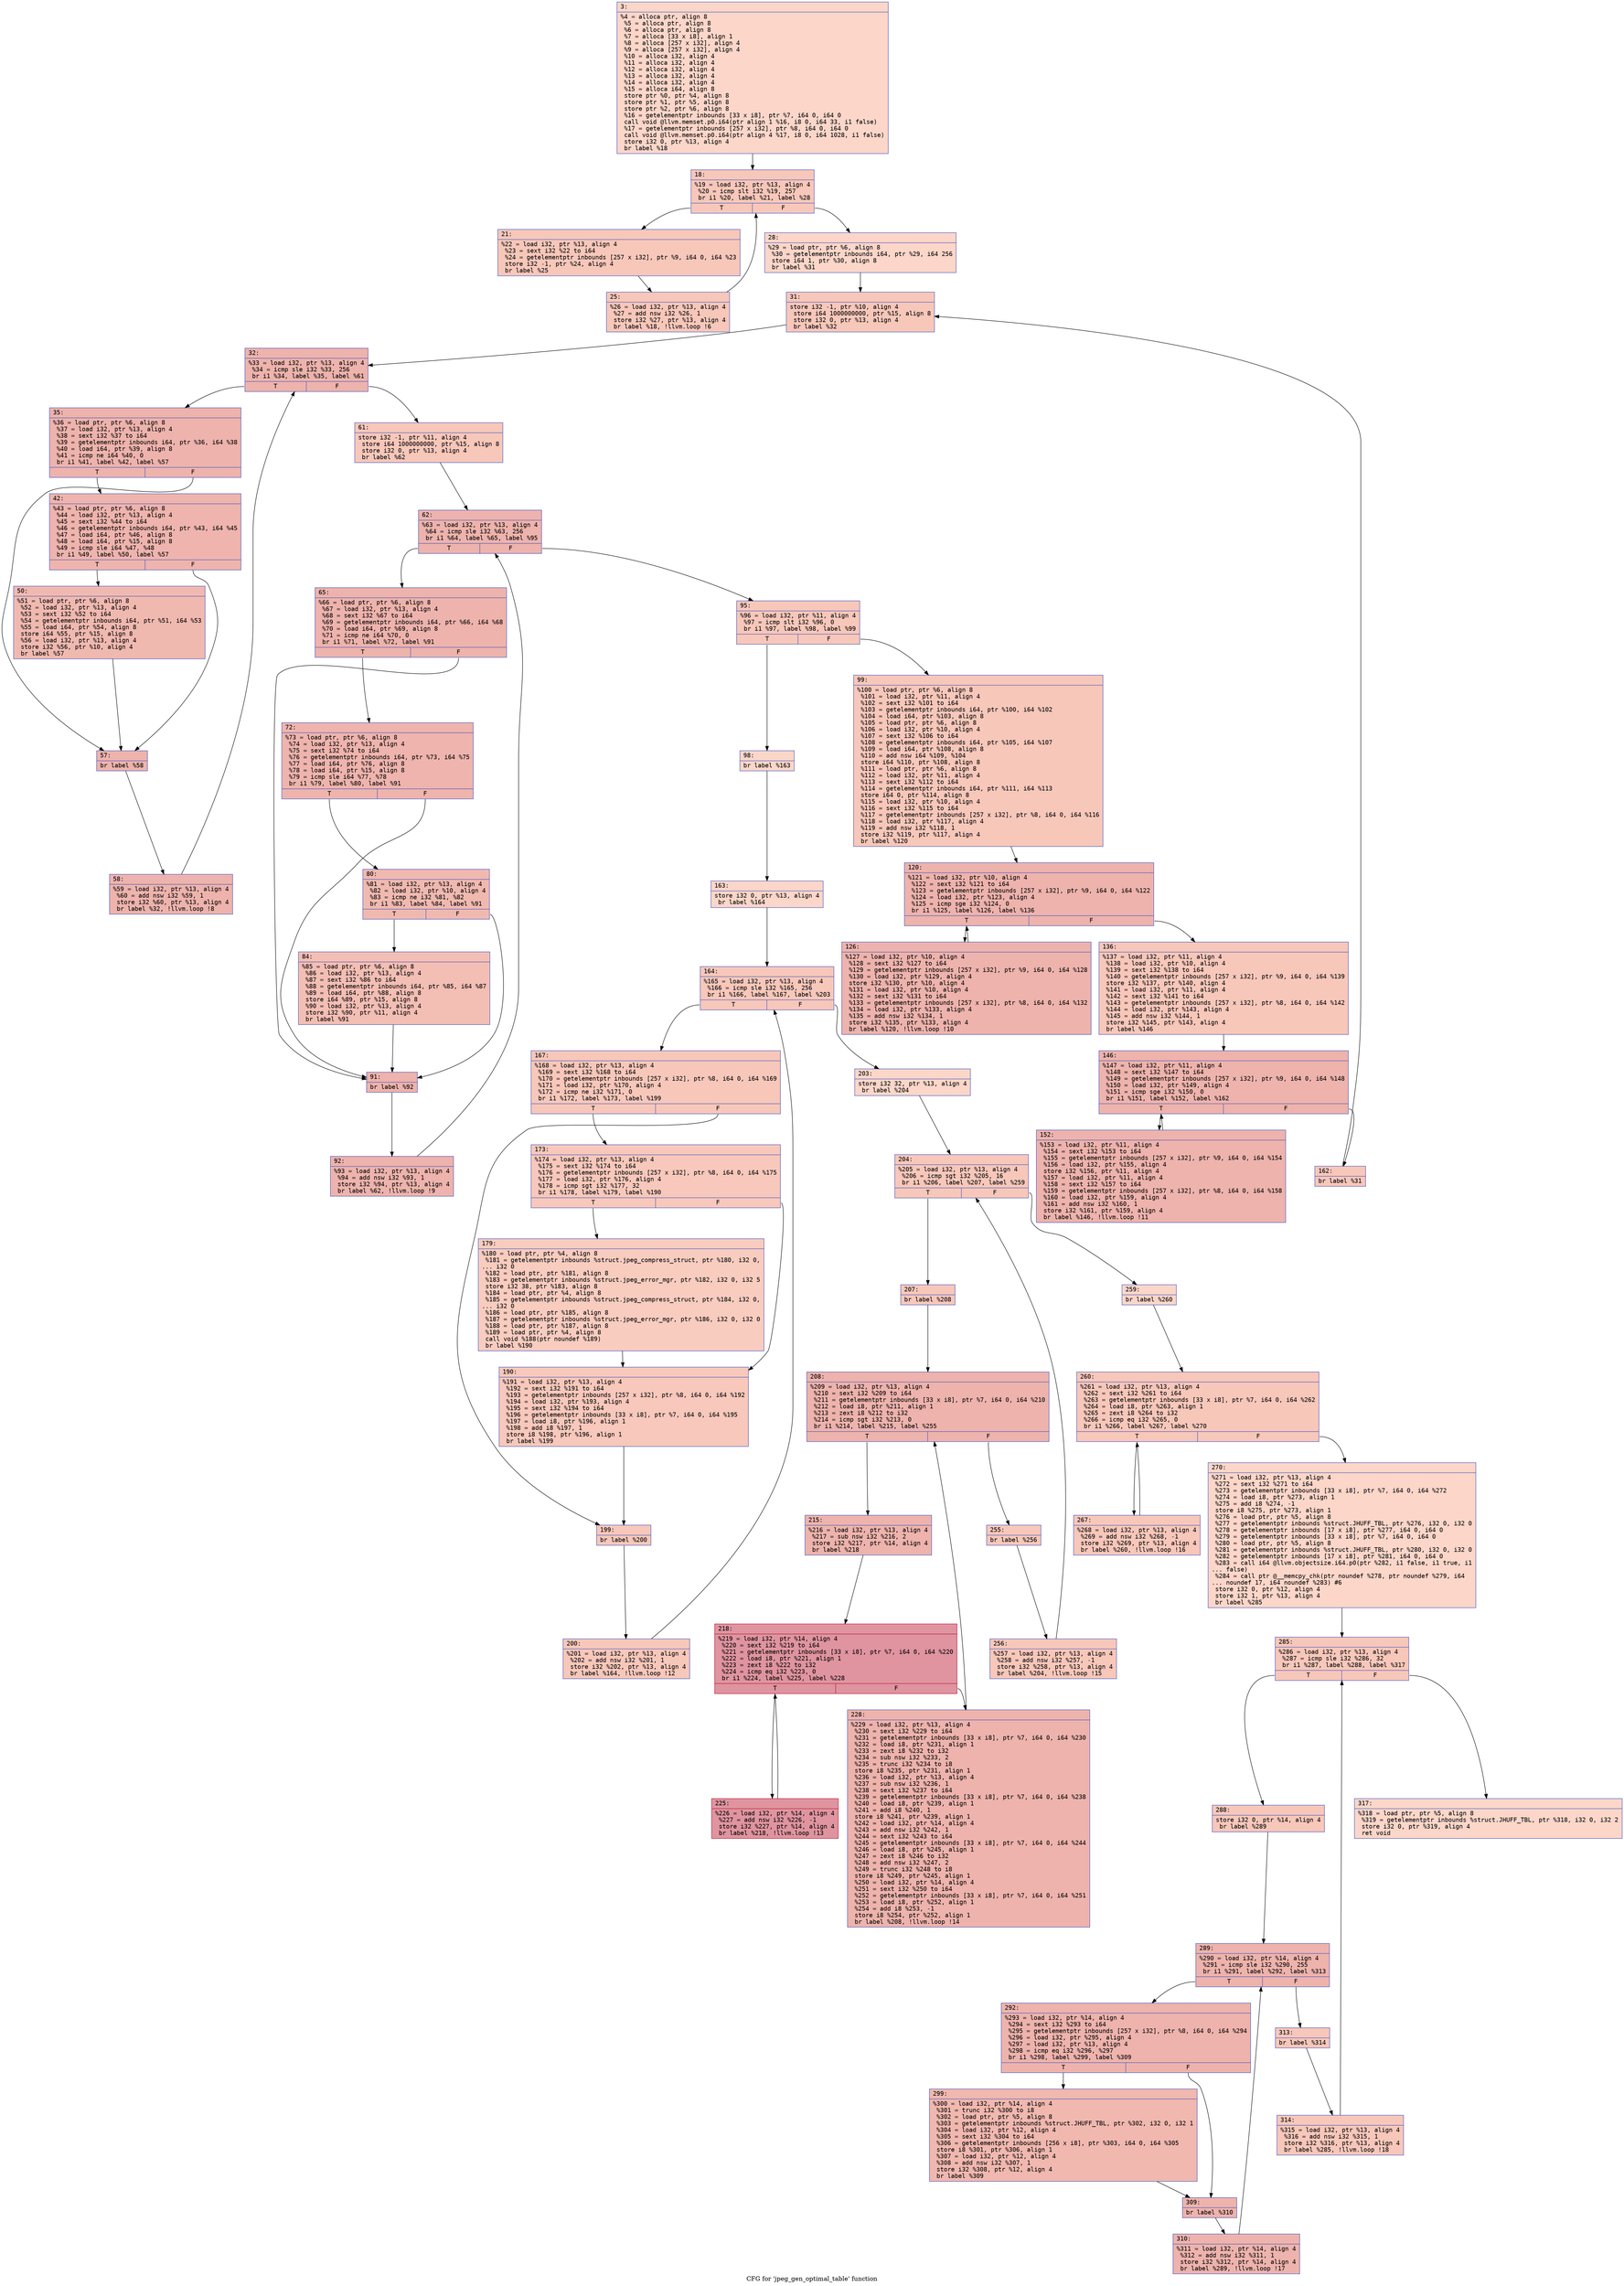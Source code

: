digraph "CFG for 'jpeg_gen_optimal_table' function" {
	label="CFG for 'jpeg_gen_optimal_table' function";

	Node0x600001e42760 [shape=record,color="#3d50c3ff", style=filled, fillcolor="#f6a38570" fontname="Courier",label="{3:\l|  %4 = alloca ptr, align 8\l  %5 = alloca ptr, align 8\l  %6 = alloca ptr, align 8\l  %7 = alloca [33 x i8], align 1\l  %8 = alloca [257 x i32], align 4\l  %9 = alloca [257 x i32], align 4\l  %10 = alloca i32, align 4\l  %11 = alloca i32, align 4\l  %12 = alloca i32, align 4\l  %13 = alloca i32, align 4\l  %14 = alloca i32, align 4\l  %15 = alloca i64, align 8\l  store ptr %0, ptr %4, align 8\l  store ptr %1, ptr %5, align 8\l  store ptr %2, ptr %6, align 8\l  %16 = getelementptr inbounds [33 x i8], ptr %7, i64 0, i64 0\l  call void @llvm.memset.p0.i64(ptr align 1 %16, i8 0, i64 33, i1 false)\l  %17 = getelementptr inbounds [257 x i32], ptr %8, i64 0, i64 0\l  call void @llvm.memset.p0.i64(ptr align 4 %17, i8 0, i64 1028, i1 false)\l  store i32 0, ptr %13, align 4\l  br label %18\l}"];
	Node0x600001e42760 -> Node0x600001e427b0[tooltip="3 -> 18\nProbability 100.00%" ];
	Node0x600001e427b0 [shape=record,color="#3d50c3ff", style=filled, fillcolor="#ec7f6370" fontname="Courier",label="{18:\l|  %19 = load i32, ptr %13, align 4\l  %20 = icmp slt i32 %19, 257\l  br i1 %20, label %21, label %28\l|{<s0>T|<s1>F}}"];
	Node0x600001e427b0:s0 -> Node0x600001e42800[tooltip="18 -> 21\nProbability 96.88%" ];
	Node0x600001e427b0:s1 -> Node0x600001e428a0[tooltip="18 -> 28\nProbability 3.12%" ];
	Node0x600001e42800 [shape=record,color="#3d50c3ff", style=filled, fillcolor="#ec7f6370" fontname="Courier",label="{21:\l|  %22 = load i32, ptr %13, align 4\l  %23 = sext i32 %22 to i64\l  %24 = getelementptr inbounds [257 x i32], ptr %9, i64 0, i64 %23\l  store i32 -1, ptr %24, align 4\l  br label %25\l}"];
	Node0x600001e42800 -> Node0x600001e42850[tooltip="21 -> 25\nProbability 100.00%" ];
	Node0x600001e42850 [shape=record,color="#3d50c3ff", style=filled, fillcolor="#ec7f6370" fontname="Courier",label="{25:\l|  %26 = load i32, ptr %13, align 4\l  %27 = add nsw i32 %26, 1\l  store i32 %27, ptr %13, align 4\l  br label %18, !llvm.loop !6\l}"];
	Node0x600001e42850 -> Node0x600001e427b0[tooltip="25 -> 18\nProbability 100.00%" ];
	Node0x600001e428a0 [shape=record,color="#3d50c3ff", style=filled, fillcolor="#f6a38570" fontname="Courier",label="{28:\l|  %29 = load ptr, ptr %6, align 8\l  %30 = getelementptr inbounds i64, ptr %29, i64 256\l  store i64 1, ptr %30, align 8\l  br label %31\l}"];
	Node0x600001e428a0 -> Node0x600001e428f0[tooltip="28 -> 31\nProbability 100.00%" ];
	Node0x600001e428f0 [shape=record,color="#3d50c3ff", style=filled, fillcolor="#ec7f6370" fontname="Courier",label="{31:\l|  store i32 -1, ptr %10, align 4\l  store i64 1000000000, ptr %15, align 8\l  store i32 0, ptr %13, align 4\l  br label %32\l}"];
	Node0x600001e428f0 -> Node0x600001e42940[tooltip="31 -> 32\nProbability 100.00%" ];
	Node0x600001e42940 [shape=record,color="#3d50c3ff", style=filled, fillcolor="#d6524470" fontname="Courier",label="{32:\l|  %33 = load i32, ptr %13, align 4\l  %34 = icmp sle i32 %33, 256\l  br i1 %34, label %35, label %61\l|{<s0>T|<s1>F}}"];
	Node0x600001e42940:s0 -> Node0x600001e42990[tooltip="32 -> 35\nProbability 96.88%" ];
	Node0x600001e42940:s1 -> Node0x600001e42b20[tooltip="32 -> 61\nProbability 3.12%" ];
	Node0x600001e42990 [shape=record,color="#3d50c3ff", style=filled, fillcolor="#d6524470" fontname="Courier",label="{35:\l|  %36 = load ptr, ptr %6, align 8\l  %37 = load i32, ptr %13, align 4\l  %38 = sext i32 %37 to i64\l  %39 = getelementptr inbounds i64, ptr %36, i64 %38\l  %40 = load i64, ptr %39, align 8\l  %41 = icmp ne i64 %40, 0\l  br i1 %41, label %42, label %57\l|{<s0>T|<s1>F}}"];
	Node0x600001e42990:s0 -> Node0x600001e429e0[tooltip="35 -> 42\nProbability 62.50%" ];
	Node0x600001e42990:s1 -> Node0x600001e42a80[tooltip="35 -> 57\nProbability 37.50%" ];
	Node0x600001e429e0 [shape=record,color="#3d50c3ff", style=filled, fillcolor="#d8564670" fontname="Courier",label="{42:\l|  %43 = load ptr, ptr %6, align 8\l  %44 = load i32, ptr %13, align 4\l  %45 = sext i32 %44 to i64\l  %46 = getelementptr inbounds i64, ptr %43, i64 %45\l  %47 = load i64, ptr %46, align 8\l  %48 = load i64, ptr %15, align 8\l  %49 = icmp sle i64 %47, %48\l  br i1 %49, label %50, label %57\l|{<s0>T|<s1>F}}"];
	Node0x600001e429e0:s0 -> Node0x600001e42a30[tooltip="42 -> 50\nProbability 50.00%" ];
	Node0x600001e429e0:s1 -> Node0x600001e42a80[tooltip="42 -> 57\nProbability 50.00%" ];
	Node0x600001e42a30 [shape=record,color="#3d50c3ff", style=filled, fillcolor="#de614d70" fontname="Courier",label="{50:\l|  %51 = load ptr, ptr %6, align 8\l  %52 = load i32, ptr %13, align 4\l  %53 = sext i32 %52 to i64\l  %54 = getelementptr inbounds i64, ptr %51, i64 %53\l  %55 = load i64, ptr %54, align 8\l  store i64 %55, ptr %15, align 8\l  %56 = load i32, ptr %13, align 4\l  store i32 %56, ptr %10, align 4\l  br label %57\l}"];
	Node0x600001e42a30 -> Node0x600001e42a80[tooltip="50 -> 57\nProbability 100.00%" ];
	Node0x600001e42a80 [shape=record,color="#3d50c3ff", style=filled, fillcolor="#d6524470" fontname="Courier",label="{57:\l|  br label %58\l}"];
	Node0x600001e42a80 -> Node0x600001e42ad0[tooltip="57 -> 58\nProbability 100.00%" ];
	Node0x600001e42ad0 [shape=record,color="#3d50c3ff", style=filled, fillcolor="#d6524470" fontname="Courier",label="{58:\l|  %59 = load i32, ptr %13, align 4\l  %60 = add nsw i32 %59, 1\l  store i32 %60, ptr %13, align 4\l  br label %32, !llvm.loop !8\l}"];
	Node0x600001e42ad0 -> Node0x600001e42940[tooltip="58 -> 32\nProbability 100.00%" ];
	Node0x600001e42b20 [shape=record,color="#3d50c3ff", style=filled, fillcolor="#ec7f6370" fontname="Courier",label="{61:\l|  store i32 -1, ptr %11, align 4\l  store i64 1000000000, ptr %15, align 8\l  store i32 0, ptr %13, align 4\l  br label %62\l}"];
	Node0x600001e42b20 -> Node0x600001e42b70[tooltip="61 -> 62\nProbability 100.00%" ];
	Node0x600001e42b70 [shape=record,color="#3d50c3ff", style=filled, fillcolor="#d6524470" fontname="Courier",label="{62:\l|  %63 = load i32, ptr %13, align 4\l  %64 = icmp sle i32 %63, 256\l  br i1 %64, label %65, label %95\l|{<s0>T|<s1>F}}"];
	Node0x600001e42b70:s0 -> Node0x600001e42bc0[tooltip="62 -> 65\nProbability 96.88%" ];
	Node0x600001e42b70:s1 -> Node0x600001e42da0[tooltip="62 -> 95\nProbability 3.12%" ];
	Node0x600001e42bc0 [shape=record,color="#3d50c3ff", style=filled, fillcolor="#d6524470" fontname="Courier",label="{65:\l|  %66 = load ptr, ptr %6, align 8\l  %67 = load i32, ptr %13, align 4\l  %68 = sext i32 %67 to i64\l  %69 = getelementptr inbounds i64, ptr %66, i64 %68\l  %70 = load i64, ptr %69, align 8\l  %71 = icmp ne i64 %70, 0\l  br i1 %71, label %72, label %91\l|{<s0>T|<s1>F}}"];
	Node0x600001e42bc0:s0 -> Node0x600001e42c10[tooltip="65 -> 72\nProbability 62.50%" ];
	Node0x600001e42bc0:s1 -> Node0x600001e42d00[tooltip="65 -> 91\nProbability 37.50%" ];
	Node0x600001e42c10 [shape=record,color="#3d50c3ff", style=filled, fillcolor="#d8564670" fontname="Courier",label="{72:\l|  %73 = load ptr, ptr %6, align 8\l  %74 = load i32, ptr %13, align 4\l  %75 = sext i32 %74 to i64\l  %76 = getelementptr inbounds i64, ptr %73, i64 %75\l  %77 = load i64, ptr %76, align 8\l  %78 = load i64, ptr %15, align 8\l  %79 = icmp sle i64 %77, %78\l  br i1 %79, label %80, label %91\l|{<s0>T|<s1>F}}"];
	Node0x600001e42c10:s0 -> Node0x600001e42c60[tooltip="72 -> 80\nProbability 50.00%" ];
	Node0x600001e42c10:s1 -> Node0x600001e42d00[tooltip="72 -> 91\nProbability 50.00%" ];
	Node0x600001e42c60 [shape=record,color="#3d50c3ff", style=filled, fillcolor="#de614d70" fontname="Courier",label="{80:\l|  %81 = load i32, ptr %13, align 4\l  %82 = load i32, ptr %10, align 4\l  %83 = icmp ne i32 %81, %82\l  br i1 %83, label %84, label %91\l|{<s0>T|<s1>F}}"];
	Node0x600001e42c60:s0 -> Node0x600001e42cb0[tooltip="80 -> 84\nProbability 50.00%" ];
	Node0x600001e42c60:s1 -> Node0x600001e42d00[tooltip="80 -> 91\nProbability 50.00%" ];
	Node0x600001e42cb0 [shape=record,color="#3d50c3ff", style=filled, fillcolor="#e36c5570" fontname="Courier",label="{84:\l|  %85 = load ptr, ptr %6, align 8\l  %86 = load i32, ptr %13, align 4\l  %87 = sext i32 %86 to i64\l  %88 = getelementptr inbounds i64, ptr %85, i64 %87\l  %89 = load i64, ptr %88, align 8\l  store i64 %89, ptr %15, align 8\l  %90 = load i32, ptr %13, align 4\l  store i32 %90, ptr %11, align 4\l  br label %91\l}"];
	Node0x600001e42cb0 -> Node0x600001e42d00[tooltip="84 -> 91\nProbability 100.00%" ];
	Node0x600001e42d00 [shape=record,color="#3d50c3ff", style=filled, fillcolor="#d6524470" fontname="Courier",label="{91:\l|  br label %92\l}"];
	Node0x600001e42d00 -> Node0x600001e42d50[tooltip="91 -> 92\nProbability 100.00%" ];
	Node0x600001e42d50 [shape=record,color="#3d50c3ff", style=filled, fillcolor="#d6524470" fontname="Courier",label="{92:\l|  %93 = load i32, ptr %13, align 4\l  %94 = add nsw i32 %93, 1\l  store i32 %94, ptr %13, align 4\l  br label %62, !llvm.loop !9\l}"];
	Node0x600001e42d50 -> Node0x600001e42b70[tooltip="92 -> 62\nProbability 100.00%" ];
	Node0x600001e42da0 [shape=record,color="#3d50c3ff", style=filled, fillcolor="#ec7f6370" fontname="Courier",label="{95:\l|  %96 = load i32, ptr %11, align 4\l  %97 = icmp slt i32 %96, 0\l  br i1 %97, label %98, label %99\l|{<s0>T|<s1>F}}"];
	Node0x600001e42da0:s0 -> Node0x600001e42df0[tooltip="95 -> 98\nProbability 3.12%" ];
	Node0x600001e42da0:s1 -> Node0x600001e42e40[tooltip="95 -> 99\nProbability 96.88%" ];
	Node0x600001e42df0 [shape=record,color="#3d50c3ff", style=filled, fillcolor="#f6a38570" fontname="Courier",label="{98:\l|  br label %163\l}"];
	Node0x600001e42df0 -> Node0x600001e43070[tooltip="98 -> 163\nProbability 100.00%" ];
	Node0x600001e42e40 [shape=record,color="#3d50c3ff", style=filled, fillcolor="#ec7f6370" fontname="Courier",label="{99:\l|  %100 = load ptr, ptr %6, align 8\l  %101 = load i32, ptr %11, align 4\l  %102 = sext i32 %101 to i64\l  %103 = getelementptr inbounds i64, ptr %100, i64 %102\l  %104 = load i64, ptr %103, align 8\l  %105 = load ptr, ptr %6, align 8\l  %106 = load i32, ptr %10, align 4\l  %107 = sext i32 %106 to i64\l  %108 = getelementptr inbounds i64, ptr %105, i64 %107\l  %109 = load i64, ptr %108, align 8\l  %110 = add nsw i64 %109, %104\l  store i64 %110, ptr %108, align 8\l  %111 = load ptr, ptr %6, align 8\l  %112 = load i32, ptr %11, align 4\l  %113 = sext i32 %112 to i64\l  %114 = getelementptr inbounds i64, ptr %111, i64 %113\l  store i64 0, ptr %114, align 8\l  %115 = load i32, ptr %10, align 4\l  %116 = sext i32 %115 to i64\l  %117 = getelementptr inbounds [257 x i32], ptr %8, i64 0, i64 %116\l  %118 = load i32, ptr %117, align 4\l  %119 = add nsw i32 %118, 1\l  store i32 %119, ptr %117, align 4\l  br label %120\l}"];
	Node0x600001e42e40 -> Node0x600001e42e90[tooltip="99 -> 120\nProbability 100.00%" ];
	Node0x600001e42e90 [shape=record,color="#3d50c3ff", style=filled, fillcolor="#d6524470" fontname="Courier",label="{120:\l|  %121 = load i32, ptr %10, align 4\l  %122 = sext i32 %121 to i64\l  %123 = getelementptr inbounds [257 x i32], ptr %9, i64 0, i64 %122\l  %124 = load i32, ptr %123, align 4\l  %125 = icmp sge i32 %124, 0\l  br i1 %125, label %126, label %136\l|{<s0>T|<s1>F}}"];
	Node0x600001e42e90:s0 -> Node0x600001e42ee0[tooltip="120 -> 126\nProbability 96.88%" ];
	Node0x600001e42e90:s1 -> Node0x600001e42f30[tooltip="120 -> 136\nProbability 3.12%" ];
	Node0x600001e42ee0 [shape=record,color="#3d50c3ff", style=filled, fillcolor="#d6524470" fontname="Courier",label="{126:\l|  %127 = load i32, ptr %10, align 4\l  %128 = sext i32 %127 to i64\l  %129 = getelementptr inbounds [257 x i32], ptr %9, i64 0, i64 %128\l  %130 = load i32, ptr %129, align 4\l  store i32 %130, ptr %10, align 4\l  %131 = load i32, ptr %10, align 4\l  %132 = sext i32 %131 to i64\l  %133 = getelementptr inbounds [257 x i32], ptr %8, i64 0, i64 %132\l  %134 = load i32, ptr %133, align 4\l  %135 = add nsw i32 %134, 1\l  store i32 %135, ptr %133, align 4\l  br label %120, !llvm.loop !10\l}"];
	Node0x600001e42ee0 -> Node0x600001e42e90[tooltip="126 -> 120\nProbability 100.00%" ];
	Node0x600001e42f30 [shape=record,color="#3d50c3ff", style=filled, fillcolor="#ec7f6370" fontname="Courier",label="{136:\l|  %137 = load i32, ptr %11, align 4\l  %138 = load i32, ptr %10, align 4\l  %139 = sext i32 %138 to i64\l  %140 = getelementptr inbounds [257 x i32], ptr %9, i64 0, i64 %139\l  store i32 %137, ptr %140, align 4\l  %141 = load i32, ptr %11, align 4\l  %142 = sext i32 %141 to i64\l  %143 = getelementptr inbounds [257 x i32], ptr %8, i64 0, i64 %142\l  %144 = load i32, ptr %143, align 4\l  %145 = add nsw i32 %144, 1\l  store i32 %145, ptr %143, align 4\l  br label %146\l}"];
	Node0x600001e42f30 -> Node0x600001e42f80[tooltip="136 -> 146\nProbability 100.00%" ];
	Node0x600001e42f80 [shape=record,color="#3d50c3ff", style=filled, fillcolor="#d6524470" fontname="Courier",label="{146:\l|  %147 = load i32, ptr %11, align 4\l  %148 = sext i32 %147 to i64\l  %149 = getelementptr inbounds [257 x i32], ptr %9, i64 0, i64 %148\l  %150 = load i32, ptr %149, align 4\l  %151 = icmp sge i32 %150, 0\l  br i1 %151, label %152, label %162\l|{<s0>T|<s1>F}}"];
	Node0x600001e42f80:s0 -> Node0x600001e42fd0[tooltip="146 -> 152\nProbability 96.88%" ];
	Node0x600001e42f80:s1 -> Node0x600001e43020[tooltip="146 -> 162\nProbability 3.12%" ];
	Node0x600001e42fd0 [shape=record,color="#3d50c3ff", style=filled, fillcolor="#d6524470" fontname="Courier",label="{152:\l|  %153 = load i32, ptr %11, align 4\l  %154 = sext i32 %153 to i64\l  %155 = getelementptr inbounds [257 x i32], ptr %9, i64 0, i64 %154\l  %156 = load i32, ptr %155, align 4\l  store i32 %156, ptr %11, align 4\l  %157 = load i32, ptr %11, align 4\l  %158 = sext i32 %157 to i64\l  %159 = getelementptr inbounds [257 x i32], ptr %8, i64 0, i64 %158\l  %160 = load i32, ptr %159, align 4\l  %161 = add nsw i32 %160, 1\l  store i32 %161, ptr %159, align 4\l  br label %146, !llvm.loop !11\l}"];
	Node0x600001e42fd0 -> Node0x600001e42f80[tooltip="152 -> 146\nProbability 100.00%" ];
	Node0x600001e43020 [shape=record,color="#3d50c3ff", style=filled, fillcolor="#ec7f6370" fontname="Courier",label="{162:\l|  br label %31\l}"];
	Node0x600001e43020 -> Node0x600001e428f0[tooltip="162 -> 31\nProbability 100.00%" ];
	Node0x600001e43070 [shape=record,color="#3d50c3ff", style=filled, fillcolor="#f6a38570" fontname="Courier",label="{163:\l|  store i32 0, ptr %13, align 4\l  br label %164\l}"];
	Node0x600001e43070 -> Node0x600001e430c0[tooltip="163 -> 164\nProbability 100.00%" ];
	Node0x600001e430c0 [shape=record,color="#3d50c3ff", style=filled, fillcolor="#ec7f6370" fontname="Courier",label="{164:\l|  %165 = load i32, ptr %13, align 4\l  %166 = icmp sle i32 %165, 256\l  br i1 %166, label %167, label %203\l|{<s0>T|<s1>F}}"];
	Node0x600001e430c0:s0 -> Node0x600001e43110[tooltip="164 -> 167\nProbability 96.88%" ];
	Node0x600001e430c0:s1 -> Node0x600001e432f0[tooltip="164 -> 203\nProbability 3.12%" ];
	Node0x600001e43110 [shape=record,color="#3d50c3ff", style=filled, fillcolor="#ec7f6370" fontname="Courier",label="{167:\l|  %168 = load i32, ptr %13, align 4\l  %169 = sext i32 %168 to i64\l  %170 = getelementptr inbounds [257 x i32], ptr %8, i64 0, i64 %169\l  %171 = load i32, ptr %170, align 4\l  %172 = icmp ne i32 %171, 0\l  br i1 %172, label %173, label %199\l|{<s0>T|<s1>F}}"];
	Node0x600001e43110:s0 -> Node0x600001e43160[tooltip="167 -> 173\nProbability 62.50%" ];
	Node0x600001e43110:s1 -> Node0x600001e43250[tooltip="167 -> 199\nProbability 37.50%" ];
	Node0x600001e43160 [shape=record,color="#3d50c3ff", style=filled, fillcolor="#ed836670" fontname="Courier",label="{173:\l|  %174 = load i32, ptr %13, align 4\l  %175 = sext i32 %174 to i64\l  %176 = getelementptr inbounds [257 x i32], ptr %8, i64 0, i64 %175\l  %177 = load i32, ptr %176, align 4\l  %178 = icmp sgt i32 %177, 32\l  br i1 %178, label %179, label %190\l|{<s0>T|<s1>F}}"];
	Node0x600001e43160:s0 -> Node0x600001e431b0[tooltip="173 -> 179\nProbability 50.00%" ];
	Node0x600001e43160:s1 -> Node0x600001e43200[tooltip="173 -> 190\nProbability 50.00%" ];
	Node0x600001e431b0 [shape=record,color="#3d50c3ff", style=filled, fillcolor="#f08b6e70" fontname="Courier",label="{179:\l|  %180 = load ptr, ptr %4, align 8\l  %181 = getelementptr inbounds %struct.jpeg_compress_struct, ptr %180, i32 0,\l... i32 0\l  %182 = load ptr, ptr %181, align 8\l  %183 = getelementptr inbounds %struct.jpeg_error_mgr, ptr %182, i32 0, i32 5\l  store i32 38, ptr %183, align 8\l  %184 = load ptr, ptr %4, align 8\l  %185 = getelementptr inbounds %struct.jpeg_compress_struct, ptr %184, i32 0,\l... i32 0\l  %186 = load ptr, ptr %185, align 8\l  %187 = getelementptr inbounds %struct.jpeg_error_mgr, ptr %186, i32 0, i32 0\l  %188 = load ptr, ptr %187, align 8\l  %189 = load ptr, ptr %4, align 8\l  call void %188(ptr noundef %189)\l  br label %190\l}"];
	Node0x600001e431b0 -> Node0x600001e43200[tooltip="179 -> 190\nProbability 100.00%" ];
	Node0x600001e43200 [shape=record,color="#3d50c3ff", style=filled, fillcolor="#ed836670" fontname="Courier",label="{190:\l|  %191 = load i32, ptr %13, align 4\l  %192 = sext i32 %191 to i64\l  %193 = getelementptr inbounds [257 x i32], ptr %8, i64 0, i64 %192\l  %194 = load i32, ptr %193, align 4\l  %195 = sext i32 %194 to i64\l  %196 = getelementptr inbounds [33 x i8], ptr %7, i64 0, i64 %195\l  %197 = load i8, ptr %196, align 1\l  %198 = add i8 %197, 1\l  store i8 %198, ptr %196, align 1\l  br label %199\l}"];
	Node0x600001e43200 -> Node0x600001e43250[tooltip="190 -> 199\nProbability 100.00%" ];
	Node0x600001e43250 [shape=record,color="#3d50c3ff", style=filled, fillcolor="#ec7f6370" fontname="Courier",label="{199:\l|  br label %200\l}"];
	Node0x600001e43250 -> Node0x600001e432a0[tooltip="199 -> 200\nProbability 100.00%" ];
	Node0x600001e432a0 [shape=record,color="#3d50c3ff", style=filled, fillcolor="#ec7f6370" fontname="Courier",label="{200:\l|  %201 = load i32, ptr %13, align 4\l  %202 = add nsw i32 %201, 1\l  store i32 %202, ptr %13, align 4\l  br label %164, !llvm.loop !12\l}"];
	Node0x600001e432a0 -> Node0x600001e430c0[tooltip="200 -> 164\nProbability 100.00%" ];
	Node0x600001e432f0 [shape=record,color="#3d50c3ff", style=filled, fillcolor="#f6a38570" fontname="Courier",label="{203:\l|  store i32 32, ptr %13, align 4\l  br label %204\l}"];
	Node0x600001e432f0 -> Node0x600001e43340[tooltip="203 -> 204\nProbability 100.00%" ];
	Node0x600001e43340 [shape=record,color="#3d50c3ff", style=filled, fillcolor="#ec7f6370" fontname="Courier",label="{204:\l|  %205 = load i32, ptr %13, align 4\l  %206 = icmp sgt i32 %205, 16\l  br i1 %206, label %207, label %259\l|{<s0>T|<s1>F}}"];
	Node0x600001e43340:s0 -> Node0x600001e43390[tooltip="204 -> 207\nProbability 96.88%" ];
	Node0x600001e43340:s1 -> Node0x600001e43610[tooltip="204 -> 259\nProbability 3.12%" ];
	Node0x600001e43390 [shape=record,color="#3d50c3ff", style=filled, fillcolor="#ec7f6370" fontname="Courier",label="{207:\l|  br label %208\l}"];
	Node0x600001e43390 -> Node0x600001e433e0[tooltip="207 -> 208\nProbability 100.00%" ];
	Node0x600001e433e0 [shape=record,color="#3d50c3ff", style=filled, fillcolor="#d6524470" fontname="Courier",label="{208:\l|  %209 = load i32, ptr %13, align 4\l  %210 = sext i32 %209 to i64\l  %211 = getelementptr inbounds [33 x i8], ptr %7, i64 0, i64 %210\l  %212 = load i8, ptr %211, align 1\l  %213 = zext i8 %212 to i32\l  %214 = icmp sgt i32 %213, 0\l  br i1 %214, label %215, label %255\l|{<s0>T|<s1>F}}"];
	Node0x600001e433e0:s0 -> Node0x600001e43430[tooltip="208 -> 215\nProbability 96.88%" ];
	Node0x600001e433e0:s1 -> Node0x600001e43570[tooltip="208 -> 255\nProbability 3.12%" ];
	Node0x600001e43430 [shape=record,color="#3d50c3ff", style=filled, fillcolor="#d6524470" fontname="Courier",label="{215:\l|  %216 = load i32, ptr %13, align 4\l  %217 = sub nsw i32 %216, 2\l  store i32 %217, ptr %14, align 4\l  br label %218\l}"];
	Node0x600001e43430 -> Node0x600001e43480[tooltip="215 -> 218\nProbability 100.00%" ];
	Node0x600001e43480 [shape=record,color="#b70d28ff", style=filled, fillcolor="#b70d2870" fontname="Courier",label="{218:\l|  %219 = load i32, ptr %14, align 4\l  %220 = sext i32 %219 to i64\l  %221 = getelementptr inbounds [33 x i8], ptr %7, i64 0, i64 %220\l  %222 = load i8, ptr %221, align 1\l  %223 = zext i8 %222 to i32\l  %224 = icmp eq i32 %223, 0\l  br i1 %224, label %225, label %228\l|{<s0>T|<s1>F}}"];
	Node0x600001e43480:s0 -> Node0x600001e434d0[tooltip="218 -> 225\nProbability 96.88%" ];
	Node0x600001e43480:s1 -> Node0x600001e43520[tooltip="218 -> 228\nProbability 3.12%" ];
	Node0x600001e434d0 [shape=record,color="#b70d28ff", style=filled, fillcolor="#b70d2870" fontname="Courier",label="{225:\l|  %226 = load i32, ptr %14, align 4\l  %227 = add nsw i32 %226, -1\l  store i32 %227, ptr %14, align 4\l  br label %218, !llvm.loop !13\l}"];
	Node0x600001e434d0 -> Node0x600001e43480[tooltip="225 -> 218\nProbability 100.00%" ];
	Node0x600001e43520 [shape=record,color="#3d50c3ff", style=filled, fillcolor="#d6524470" fontname="Courier",label="{228:\l|  %229 = load i32, ptr %13, align 4\l  %230 = sext i32 %229 to i64\l  %231 = getelementptr inbounds [33 x i8], ptr %7, i64 0, i64 %230\l  %232 = load i8, ptr %231, align 1\l  %233 = zext i8 %232 to i32\l  %234 = sub nsw i32 %233, 2\l  %235 = trunc i32 %234 to i8\l  store i8 %235, ptr %231, align 1\l  %236 = load i32, ptr %13, align 4\l  %237 = sub nsw i32 %236, 1\l  %238 = sext i32 %237 to i64\l  %239 = getelementptr inbounds [33 x i8], ptr %7, i64 0, i64 %238\l  %240 = load i8, ptr %239, align 1\l  %241 = add i8 %240, 1\l  store i8 %241, ptr %239, align 1\l  %242 = load i32, ptr %14, align 4\l  %243 = add nsw i32 %242, 1\l  %244 = sext i32 %243 to i64\l  %245 = getelementptr inbounds [33 x i8], ptr %7, i64 0, i64 %244\l  %246 = load i8, ptr %245, align 1\l  %247 = zext i8 %246 to i32\l  %248 = add nsw i32 %247, 2\l  %249 = trunc i32 %248 to i8\l  store i8 %249, ptr %245, align 1\l  %250 = load i32, ptr %14, align 4\l  %251 = sext i32 %250 to i64\l  %252 = getelementptr inbounds [33 x i8], ptr %7, i64 0, i64 %251\l  %253 = load i8, ptr %252, align 1\l  %254 = add i8 %253, -1\l  store i8 %254, ptr %252, align 1\l  br label %208, !llvm.loop !14\l}"];
	Node0x600001e43520 -> Node0x600001e433e0[tooltip="228 -> 208\nProbability 100.00%" ];
	Node0x600001e43570 [shape=record,color="#3d50c3ff", style=filled, fillcolor="#ec7f6370" fontname="Courier",label="{255:\l|  br label %256\l}"];
	Node0x600001e43570 -> Node0x600001e435c0[tooltip="255 -> 256\nProbability 100.00%" ];
	Node0x600001e435c0 [shape=record,color="#3d50c3ff", style=filled, fillcolor="#ec7f6370" fontname="Courier",label="{256:\l|  %257 = load i32, ptr %13, align 4\l  %258 = add nsw i32 %257, -1\l  store i32 %258, ptr %13, align 4\l  br label %204, !llvm.loop !15\l}"];
	Node0x600001e435c0 -> Node0x600001e43340[tooltip="256 -> 204\nProbability 100.00%" ];
	Node0x600001e43610 [shape=record,color="#3d50c3ff", style=filled, fillcolor="#f6a38570" fontname="Courier",label="{259:\l|  br label %260\l}"];
	Node0x600001e43610 -> Node0x600001e43660[tooltip="259 -> 260\nProbability 100.00%" ];
	Node0x600001e43660 [shape=record,color="#3d50c3ff", style=filled, fillcolor="#ec7f6370" fontname="Courier",label="{260:\l|  %261 = load i32, ptr %13, align 4\l  %262 = sext i32 %261 to i64\l  %263 = getelementptr inbounds [33 x i8], ptr %7, i64 0, i64 %262\l  %264 = load i8, ptr %263, align 1\l  %265 = zext i8 %264 to i32\l  %266 = icmp eq i32 %265, 0\l  br i1 %266, label %267, label %270\l|{<s0>T|<s1>F}}"];
	Node0x600001e43660:s0 -> Node0x600001e436b0[tooltip="260 -> 267\nProbability 96.88%" ];
	Node0x600001e43660:s1 -> Node0x600001e43700[tooltip="260 -> 270\nProbability 3.12%" ];
	Node0x600001e436b0 [shape=record,color="#3d50c3ff", style=filled, fillcolor="#ec7f6370" fontname="Courier",label="{267:\l|  %268 = load i32, ptr %13, align 4\l  %269 = add nsw i32 %268, -1\l  store i32 %269, ptr %13, align 4\l  br label %260, !llvm.loop !16\l}"];
	Node0x600001e436b0 -> Node0x600001e43660[tooltip="267 -> 260\nProbability 100.00%" ];
	Node0x600001e43700 [shape=record,color="#3d50c3ff", style=filled, fillcolor="#f6a38570" fontname="Courier",label="{270:\l|  %271 = load i32, ptr %13, align 4\l  %272 = sext i32 %271 to i64\l  %273 = getelementptr inbounds [33 x i8], ptr %7, i64 0, i64 %272\l  %274 = load i8, ptr %273, align 1\l  %275 = add i8 %274, -1\l  store i8 %275, ptr %273, align 1\l  %276 = load ptr, ptr %5, align 8\l  %277 = getelementptr inbounds %struct.JHUFF_TBL, ptr %276, i32 0, i32 0\l  %278 = getelementptr inbounds [17 x i8], ptr %277, i64 0, i64 0\l  %279 = getelementptr inbounds [33 x i8], ptr %7, i64 0, i64 0\l  %280 = load ptr, ptr %5, align 8\l  %281 = getelementptr inbounds %struct.JHUFF_TBL, ptr %280, i32 0, i32 0\l  %282 = getelementptr inbounds [17 x i8], ptr %281, i64 0, i64 0\l  %283 = call i64 @llvm.objectsize.i64.p0(ptr %282, i1 false, i1 true, i1\l... false)\l  %284 = call ptr @__memcpy_chk(ptr noundef %278, ptr noundef %279, i64\l... noundef 17, i64 noundef %283) #6\l  store i32 0, ptr %12, align 4\l  store i32 1, ptr %13, align 4\l  br label %285\l}"];
	Node0x600001e43700 -> Node0x600001e43750[tooltip="270 -> 285\nProbability 100.00%" ];
	Node0x600001e43750 [shape=record,color="#3d50c3ff", style=filled, fillcolor="#ec7f6370" fontname="Courier",label="{285:\l|  %286 = load i32, ptr %13, align 4\l  %287 = icmp sle i32 %286, 32\l  br i1 %287, label %288, label %317\l|{<s0>T|<s1>F}}"];
	Node0x600001e43750:s0 -> Node0x600001e437a0[tooltip="285 -> 288\nProbability 96.88%" ];
	Node0x600001e43750:s1 -> Node0x600001e43a20[tooltip="285 -> 317\nProbability 3.12%" ];
	Node0x600001e437a0 [shape=record,color="#3d50c3ff", style=filled, fillcolor="#ec7f6370" fontname="Courier",label="{288:\l|  store i32 0, ptr %14, align 4\l  br label %289\l}"];
	Node0x600001e437a0 -> Node0x600001e437f0[tooltip="288 -> 289\nProbability 100.00%" ];
	Node0x600001e437f0 [shape=record,color="#3d50c3ff", style=filled, fillcolor="#d6524470" fontname="Courier",label="{289:\l|  %290 = load i32, ptr %14, align 4\l  %291 = icmp sle i32 %290, 255\l  br i1 %291, label %292, label %313\l|{<s0>T|<s1>F}}"];
	Node0x600001e437f0:s0 -> Node0x600001e43840[tooltip="289 -> 292\nProbability 96.88%" ];
	Node0x600001e437f0:s1 -> Node0x600001e43980[tooltip="289 -> 313\nProbability 3.12%" ];
	Node0x600001e43840 [shape=record,color="#3d50c3ff", style=filled, fillcolor="#d6524470" fontname="Courier",label="{292:\l|  %293 = load i32, ptr %14, align 4\l  %294 = sext i32 %293 to i64\l  %295 = getelementptr inbounds [257 x i32], ptr %8, i64 0, i64 %294\l  %296 = load i32, ptr %295, align 4\l  %297 = load i32, ptr %13, align 4\l  %298 = icmp eq i32 %296, %297\l  br i1 %298, label %299, label %309\l|{<s0>T|<s1>F}}"];
	Node0x600001e43840:s0 -> Node0x600001e43890[tooltip="292 -> 299\nProbability 50.00%" ];
	Node0x600001e43840:s1 -> Node0x600001e438e0[tooltip="292 -> 309\nProbability 50.00%" ];
	Node0x600001e43890 [shape=record,color="#3d50c3ff", style=filled, fillcolor="#dc5d4a70" fontname="Courier",label="{299:\l|  %300 = load i32, ptr %14, align 4\l  %301 = trunc i32 %300 to i8\l  %302 = load ptr, ptr %5, align 8\l  %303 = getelementptr inbounds %struct.JHUFF_TBL, ptr %302, i32 0, i32 1\l  %304 = load i32, ptr %12, align 4\l  %305 = sext i32 %304 to i64\l  %306 = getelementptr inbounds [256 x i8], ptr %303, i64 0, i64 %305\l  store i8 %301, ptr %306, align 1\l  %307 = load i32, ptr %12, align 4\l  %308 = add nsw i32 %307, 1\l  store i32 %308, ptr %12, align 4\l  br label %309\l}"];
	Node0x600001e43890 -> Node0x600001e438e0[tooltip="299 -> 309\nProbability 100.00%" ];
	Node0x600001e438e0 [shape=record,color="#3d50c3ff", style=filled, fillcolor="#d6524470" fontname="Courier",label="{309:\l|  br label %310\l}"];
	Node0x600001e438e0 -> Node0x600001e43930[tooltip="309 -> 310\nProbability 100.00%" ];
	Node0x600001e43930 [shape=record,color="#3d50c3ff", style=filled, fillcolor="#d6524470" fontname="Courier",label="{310:\l|  %311 = load i32, ptr %14, align 4\l  %312 = add nsw i32 %311, 1\l  store i32 %312, ptr %14, align 4\l  br label %289, !llvm.loop !17\l}"];
	Node0x600001e43930 -> Node0x600001e437f0[tooltip="310 -> 289\nProbability 100.00%" ];
	Node0x600001e43980 [shape=record,color="#3d50c3ff", style=filled, fillcolor="#ec7f6370" fontname="Courier",label="{313:\l|  br label %314\l}"];
	Node0x600001e43980 -> Node0x600001e439d0[tooltip="313 -> 314\nProbability 100.00%" ];
	Node0x600001e439d0 [shape=record,color="#3d50c3ff", style=filled, fillcolor="#ec7f6370" fontname="Courier",label="{314:\l|  %315 = load i32, ptr %13, align 4\l  %316 = add nsw i32 %315, 1\l  store i32 %316, ptr %13, align 4\l  br label %285, !llvm.loop !18\l}"];
	Node0x600001e439d0 -> Node0x600001e43750[tooltip="314 -> 285\nProbability 100.00%" ];
	Node0x600001e43a20 [shape=record,color="#3d50c3ff", style=filled, fillcolor="#f6a38570" fontname="Courier",label="{317:\l|  %318 = load ptr, ptr %5, align 8\l  %319 = getelementptr inbounds %struct.JHUFF_TBL, ptr %318, i32 0, i32 2\l  store i32 0, ptr %319, align 4\l  ret void\l}"];
}
